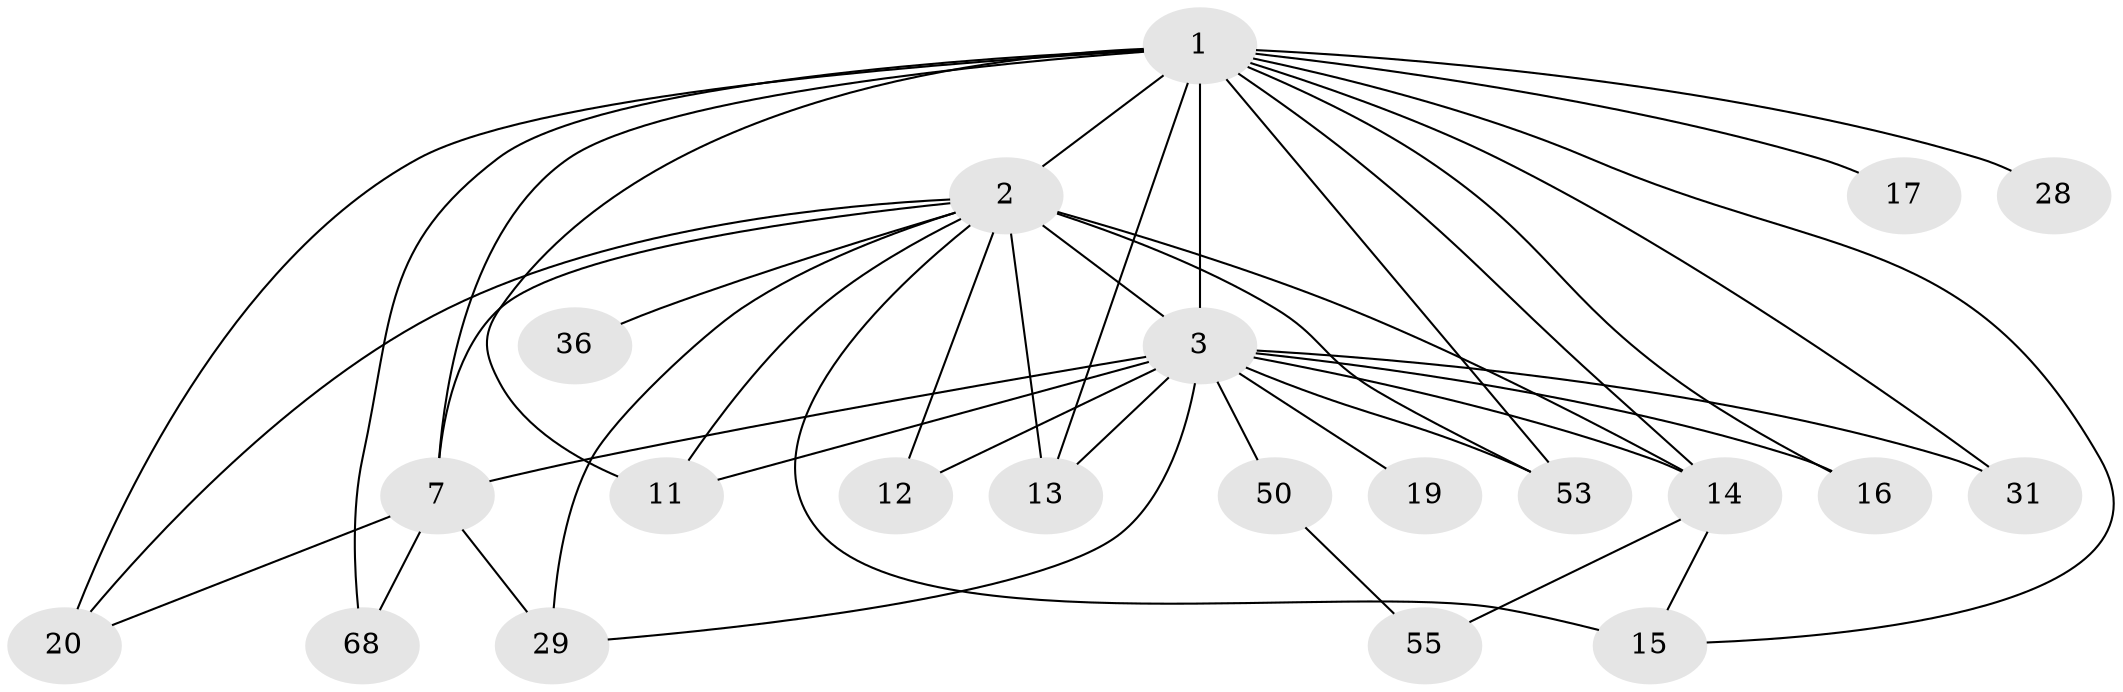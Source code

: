 // original degree distribution, {18: 0.014084507042253521, 24: 0.028169014084507043, 13: 0.028169014084507043, 21: 0.014084507042253521, 10: 0.014084507042253521, 15: 0.014084507042253521, 19: 0.014084507042253521, 16: 0.014084507042253521, 3: 0.2676056338028169, 2: 0.49295774647887325, 4: 0.04225352112676056, 6: 0.028169014084507043, 5: 0.028169014084507043}
// Generated by graph-tools (version 1.1) at 2025/17/03/04/25 18:17:14]
// undirected, 21 vertices, 42 edges
graph export_dot {
graph [start="1"]
  node [color=gray90,style=filled];
  1 [super="+52+25+8+4+18"];
  2 [super="+10+23+22+42+34+27+24"];
  3 [super="+6+9+60+64+5+38"];
  7 [super="+48"];
  11 [super="+51"];
  12;
  13 [super="+21"];
  14 [super="+56+30"];
  15 [super="+46"];
  16;
  17;
  19;
  20 [super="+32+40+35"];
  28;
  29;
  31 [super="+37"];
  36;
  50;
  53 [super="+54"];
  55;
  68;
  1 -- 2 [weight=10];
  1 -- 3 [weight=18];
  1 -- 7 [weight=4];
  1 -- 17 [weight=2];
  1 -- 20 [weight=4];
  1 -- 28 [weight=2];
  1 -- 68;
  1 -- 13 [weight=2];
  1 -- 14 [weight=5];
  1 -- 31;
  1 -- 11;
  1 -- 15;
  1 -- 16;
  1 -- 53;
  2 -- 3 [weight=11];
  2 -- 7 [weight=4];
  2 -- 11 [weight=2];
  2 -- 12;
  2 -- 15 [weight=2];
  2 -- 20 [weight=2];
  2 -- 53 [weight=2];
  2 -- 36 [weight=2];
  2 -- 13;
  2 -- 29;
  2 -- 14;
  3 -- 7 [weight=4];
  3 -- 29;
  3 -- 11;
  3 -- 12;
  3 -- 16;
  3 -- 19;
  3 -- 31 [weight=2];
  3 -- 13 [weight=2];
  3 -- 50;
  3 -- 53;
  3 -- 14;
  7 -- 29;
  7 -- 68;
  7 -- 20;
  14 -- 55;
  14 -- 15;
  50 -- 55;
}
